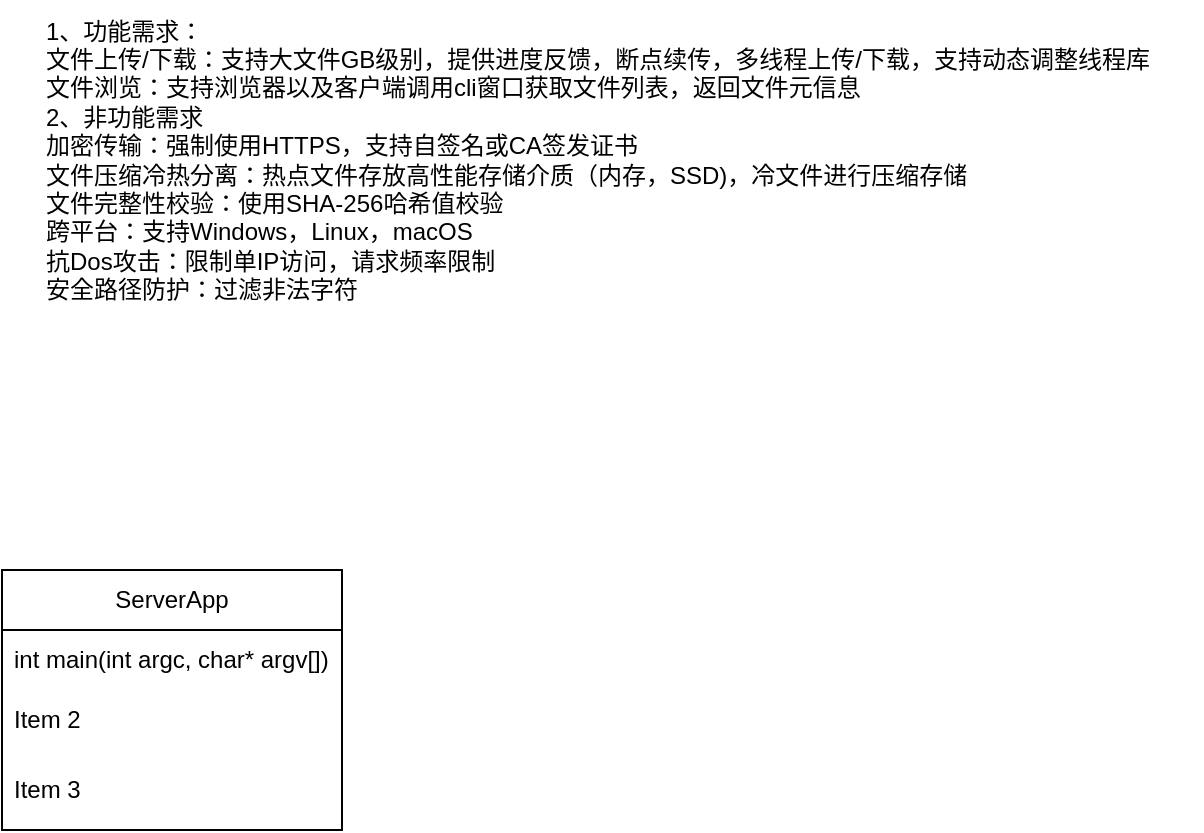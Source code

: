 <mxfile version="27.2.0">
  <diagram name="第 1 页" id="EgVRxSW-tZfRi_VYwBYs">
    <mxGraphModel dx="1042" dy="574" grid="1" gridSize="10" guides="1" tooltips="1" connect="1" arrows="1" fold="1" page="1" pageScale="1" pageWidth="827" pageHeight="1169" math="0" shadow="0">
      <root>
        <mxCell id="0" />
        <mxCell id="1" parent="0" />
        <mxCell id="EcNeO7zOBYpXXdtmW0NH-2" value="&lt;div&gt;&lt;div&gt;1、功能需求：&lt;/div&gt;&lt;/div&gt;&lt;div&gt;文件上传/下载：支持大文件GB级别，提供进度反馈，断点续传，多线程上传/下载，支持动态调整线程库&lt;/div&gt;&lt;div&gt;文件浏览：支持浏览器以及客户端调用cli窗口获取文件列表，返回文件元信息&lt;/div&gt;&lt;div&gt;2、非功能需求&lt;/div&gt;&lt;div&gt;加密传输：强制使用HTTPS，支持自签名或CA签发证书&lt;/div&gt;&lt;div&gt;文件压缩冷热分离：热点文件存放高性能存储介质（内存，SSD)，冷文件进行压缩存储&lt;/div&gt;&lt;div&gt;文件完整性校验：使用SHA-256哈希值校验&lt;/div&gt;&lt;div&gt;跨平台：支持Windows，Linux，macOS&lt;/div&gt;&lt;div&gt;抗Dos攻击：限制单IP访问，请求频率限制&lt;/div&gt;&lt;div&gt;安全路径防护：过滤非法字符&lt;/div&gt;" style="text;html=1;align=left;verticalAlign=middle;resizable=0;points=[];autosize=1;strokeColor=none;fillColor=none;" vertex="1" parent="1">
          <mxGeometry x="110" y="15" width="580" height="160" as="geometry" />
        </mxCell>
        <mxCell id="EcNeO7zOBYpXXdtmW0NH-5" value="ServerApp" style="swimlane;fontStyle=0;childLayout=stackLayout;horizontal=1;startSize=30;horizontalStack=0;resizeParent=1;resizeParentMax=0;resizeLast=0;collapsible=1;marginBottom=0;whiteSpace=wrap;html=1;" vertex="1" parent="1">
          <mxGeometry x="90" y="300" width="170" height="130" as="geometry" />
        </mxCell>
        <mxCell id="EcNeO7zOBYpXXdtmW0NH-6" value="int main(int argc, char* argv[])" style="text;strokeColor=none;fillColor=none;align=left;verticalAlign=middle;spacingLeft=4;spacingRight=4;overflow=hidden;points=[[0,0.5],[1,0.5]];portConstraint=eastwest;rotatable=0;whiteSpace=wrap;html=1;" vertex="1" parent="EcNeO7zOBYpXXdtmW0NH-5">
          <mxGeometry y="30" width="170" height="30" as="geometry" />
        </mxCell>
        <mxCell id="EcNeO7zOBYpXXdtmW0NH-7" value="Item 2" style="text;strokeColor=none;fillColor=none;align=left;verticalAlign=middle;spacingLeft=4;spacingRight=4;overflow=hidden;points=[[0,0.5],[1,0.5]];portConstraint=eastwest;rotatable=0;whiteSpace=wrap;html=1;" vertex="1" parent="EcNeO7zOBYpXXdtmW0NH-5">
          <mxGeometry y="60" width="170" height="30" as="geometry" />
        </mxCell>
        <mxCell id="EcNeO7zOBYpXXdtmW0NH-8" value="Item 3" style="text;strokeColor=none;fillColor=none;align=left;verticalAlign=middle;spacingLeft=4;spacingRight=4;overflow=hidden;points=[[0,0.5],[1,0.5]];portConstraint=eastwest;rotatable=0;whiteSpace=wrap;html=1;" vertex="1" parent="EcNeO7zOBYpXXdtmW0NH-5">
          <mxGeometry y="90" width="170" height="40" as="geometry" />
        </mxCell>
      </root>
    </mxGraphModel>
  </diagram>
</mxfile>
